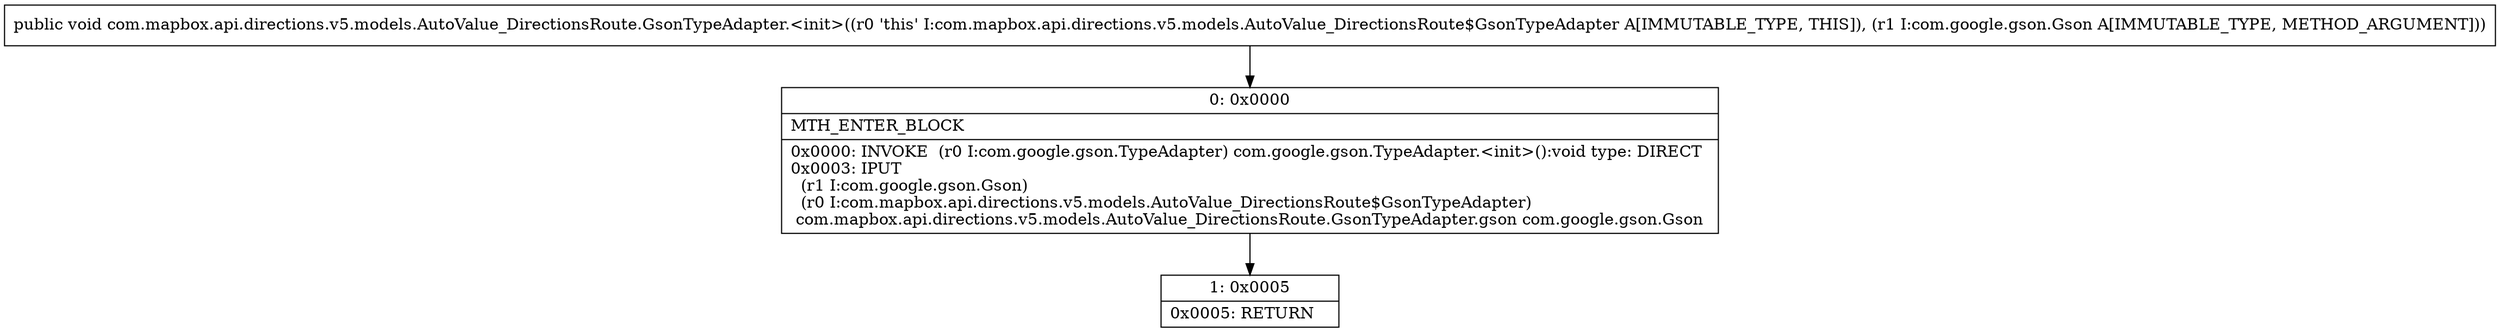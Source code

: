digraph "CFG forcom.mapbox.api.directions.v5.models.AutoValue_DirectionsRoute.GsonTypeAdapter.\<init\>(Lcom\/google\/gson\/Gson;)V" {
Node_0 [shape=record,label="{0\:\ 0x0000|MTH_ENTER_BLOCK\l|0x0000: INVOKE  (r0 I:com.google.gson.TypeAdapter) com.google.gson.TypeAdapter.\<init\>():void type: DIRECT \l0x0003: IPUT  \l  (r1 I:com.google.gson.Gson)\l  (r0 I:com.mapbox.api.directions.v5.models.AutoValue_DirectionsRoute$GsonTypeAdapter)\l com.mapbox.api.directions.v5.models.AutoValue_DirectionsRoute.GsonTypeAdapter.gson com.google.gson.Gson \l}"];
Node_1 [shape=record,label="{1\:\ 0x0005|0x0005: RETURN   \l}"];
MethodNode[shape=record,label="{public void com.mapbox.api.directions.v5.models.AutoValue_DirectionsRoute.GsonTypeAdapter.\<init\>((r0 'this' I:com.mapbox.api.directions.v5.models.AutoValue_DirectionsRoute$GsonTypeAdapter A[IMMUTABLE_TYPE, THIS]), (r1 I:com.google.gson.Gson A[IMMUTABLE_TYPE, METHOD_ARGUMENT])) }"];
MethodNode -> Node_0;
Node_0 -> Node_1;
}

